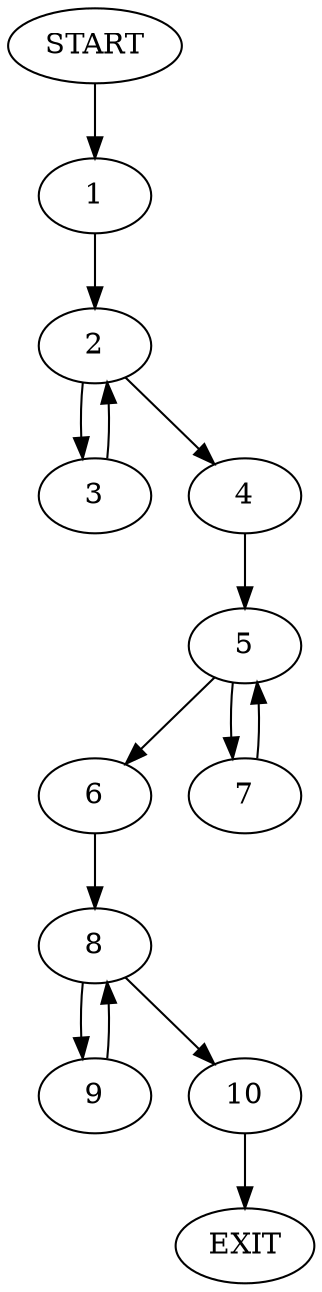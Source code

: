 digraph {
0 [label="START"]
11 [label="EXIT"]
0 -> 1
1 -> 2
2 -> 3
2 -> 4
3 -> 2
4 -> 5
5 -> 6
5 -> 7
7 -> 5
6 -> 8
8 -> 9
8 -> 10
9 -> 8
10 -> 11
}
